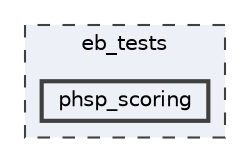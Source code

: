 digraph "/Users/marc/Developer/EGSnrc/HEN_HOUSE/user_codes/egs_brachy/egs_brachy/eb_tests/phsp_scoring"
{
 // LATEX_PDF_SIZE
  bgcolor="transparent";
  edge [fontname=Helvetica,fontsize=10,labelfontname=Helvetica,labelfontsize=10];
  node [fontname=Helvetica,fontsize=10,shape=box,height=0.2,width=0.4];
  compound=true
  subgraph clusterdir_c28d9f9e47a4b1e1799ddc7c63b84293 {
    graph [ bgcolor="#edf0f7", pencolor="grey25", label="eb_tests", fontname=Helvetica,fontsize=10 style="filled,dashed", URL="dir_c28d9f9e47a4b1e1799ddc7c63b84293.html",tooltip=""]
  dir_7f091270e83bdf007a80cf0c47df182c [label="phsp_scoring", fillcolor="#edf0f7", color="grey25", style="filled,bold", URL="dir_7f091270e83bdf007a80cf0c47df182c.html",tooltip=""];
  }
}
